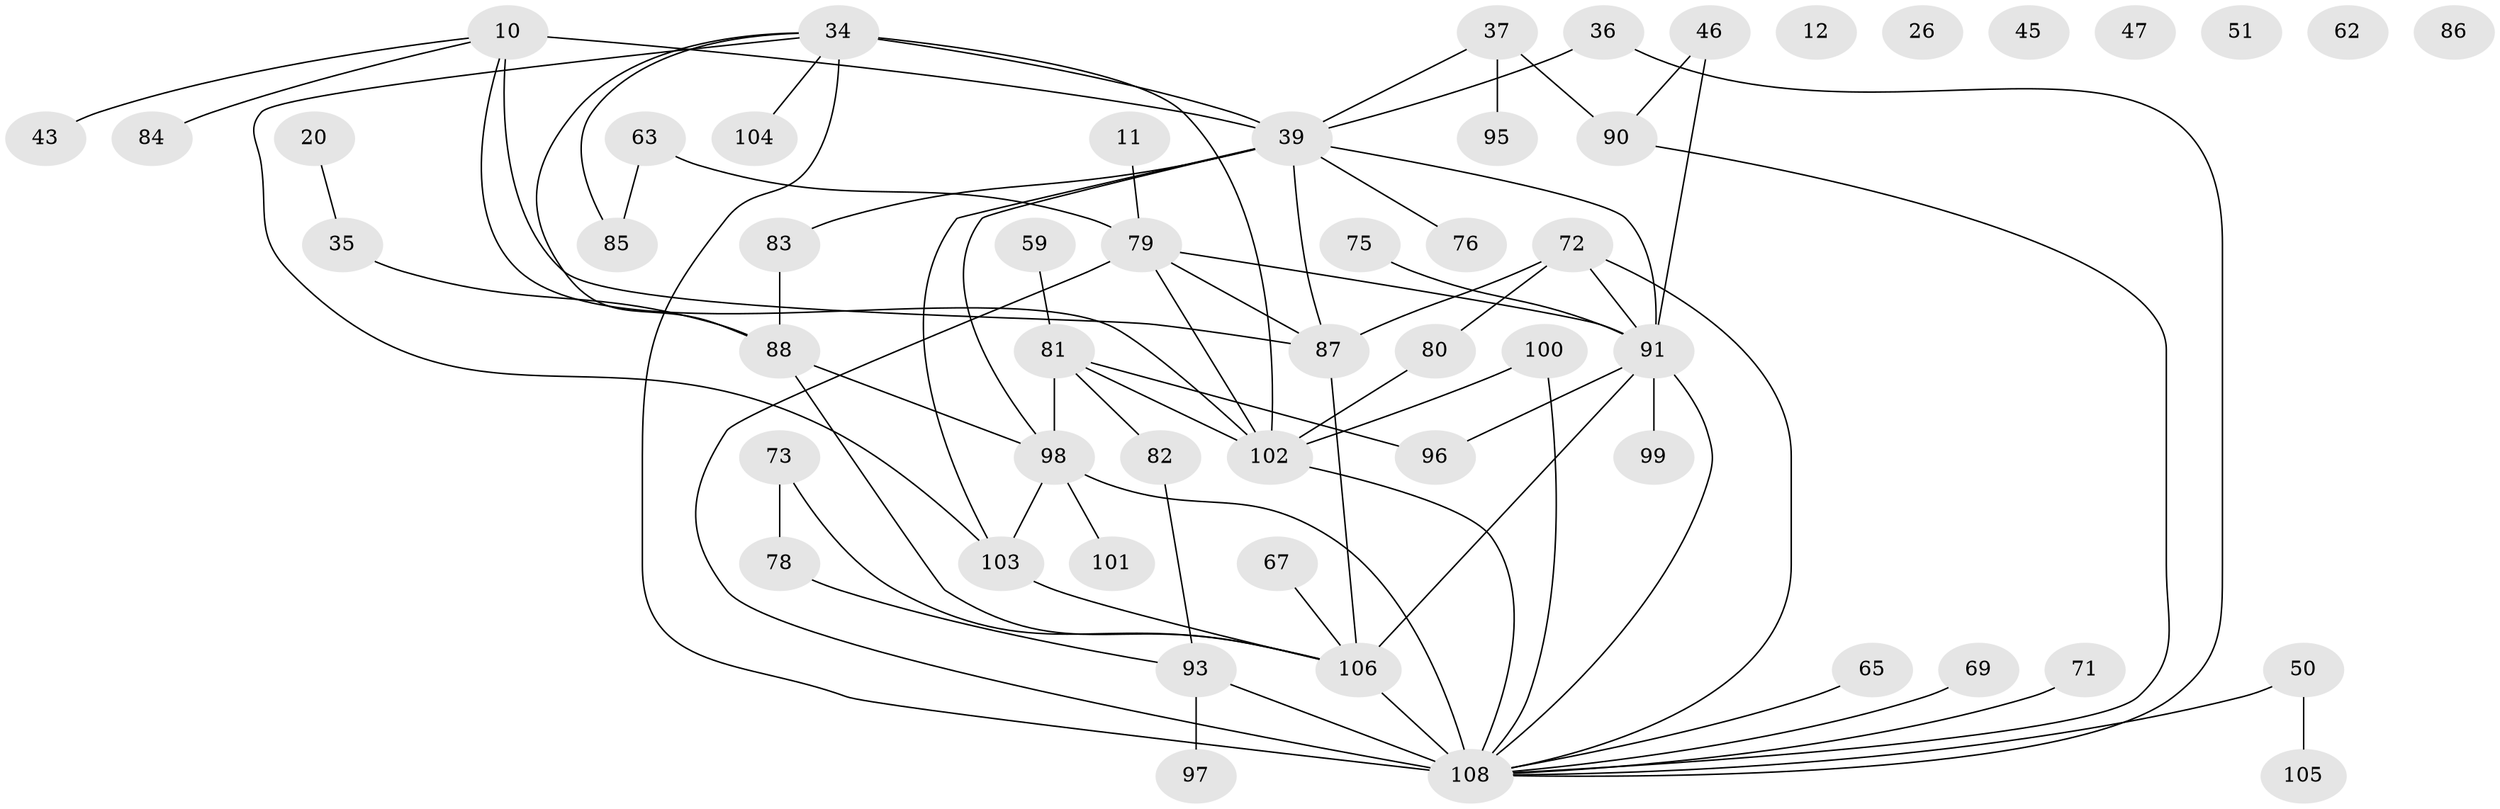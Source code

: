 // original degree distribution, {2: 0.2222222222222222, 3: 0.18518518518518517, 6: 0.05555555555555555, 1: 0.21296296296296297, 5: 0.1111111111111111, 4: 0.12962962962962962, 7: 0.009259259259259259, 0: 0.06481481481481481, 8: 0.009259259259259259}
// Generated by graph-tools (version 1.1) at 2025/39/03/09/25 04:39:07]
// undirected, 54 vertices, 74 edges
graph export_dot {
graph [start="1"]
  node [color=gray90,style=filled];
  10;
  11;
  12;
  20;
  26;
  34 [super="+9+29"];
  35;
  36;
  37 [super="+23"];
  39 [super="+8+28"];
  43;
  45;
  46;
  47;
  50;
  51;
  59;
  62;
  63;
  65;
  67;
  69;
  71;
  72;
  73;
  75;
  76;
  78;
  79 [super="+30+54"];
  80;
  81 [super="+3+40"];
  82;
  83;
  84;
  85;
  86;
  87 [super="+61+64+66"];
  88 [super="+13+70"];
  90;
  91 [super="+49+57"];
  93 [super="+2+27"];
  95;
  96;
  97;
  98 [super="+48+52+92"];
  99;
  100 [super="+4+19+58"];
  101;
  102 [super="+44+77"];
  103 [super="+55"];
  104;
  105;
  106 [super="+21+94+74"];
  108 [super="+53+107"];
  10 -- 39 [weight=3];
  10 -- 43;
  10 -- 84;
  10 -- 87;
  10 -- 102;
  11 -- 79;
  20 -- 35;
  34 -- 85;
  34 -- 103;
  34 -- 39 [weight=2];
  34 -- 104;
  34 -- 88;
  34 -- 108 [weight=4];
  34 -- 102;
  35 -- 88;
  36 -- 39;
  36 -- 108;
  37 -- 90 [weight=2];
  37 -- 95;
  37 -- 39;
  39 -- 76;
  39 -- 83 [weight=2];
  39 -- 103;
  39 -- 91 [weight=3];
  39 -- 98;
  39 -- 87;
  46 -- 90;
  46 -- 91;
  50 -- 105;
  50 -- 108;
  59 -- 81;
  63 -- 79;
  63 -- 85;
  65 -- 108;
  67 -- 106;
  69 -- 108;
  71 -- 108;
  72 -- 80;
  72 -- 108;
  72 -- 91;
  72 -- 87;
  73 -- 78;
  73 -- 106;
  75 -- 91;
  78 -- 93;
  79 -- 91 [weight=2];
  79 -- 108;
  79 -- 87;
  79 -- 102;
  80 -- 102;
  81 -- 96;
  81 -- 82;
  81 -- 102;
  81 -- 98 [weight=2];
  82 -- 93;
  83 -- 88;
  87 -- 106;
  88 -- 106;
  88 -- 98;
  90 -- 108;
  91 -- 96;
  91 -- 99;
  91 -- 106 [weight=2];
  91 -- 108 [weight=2];
  93 -- 97;
  93 -- 108;
  98 -- 101;
  98 -- 108 [weight=4];
  98 -- 103 [weight=3];
  100 -- 108;
  100 -- 102;
  102 -- 108;
  103 -- 106;
  106 -- 108 [weight=2];
}
